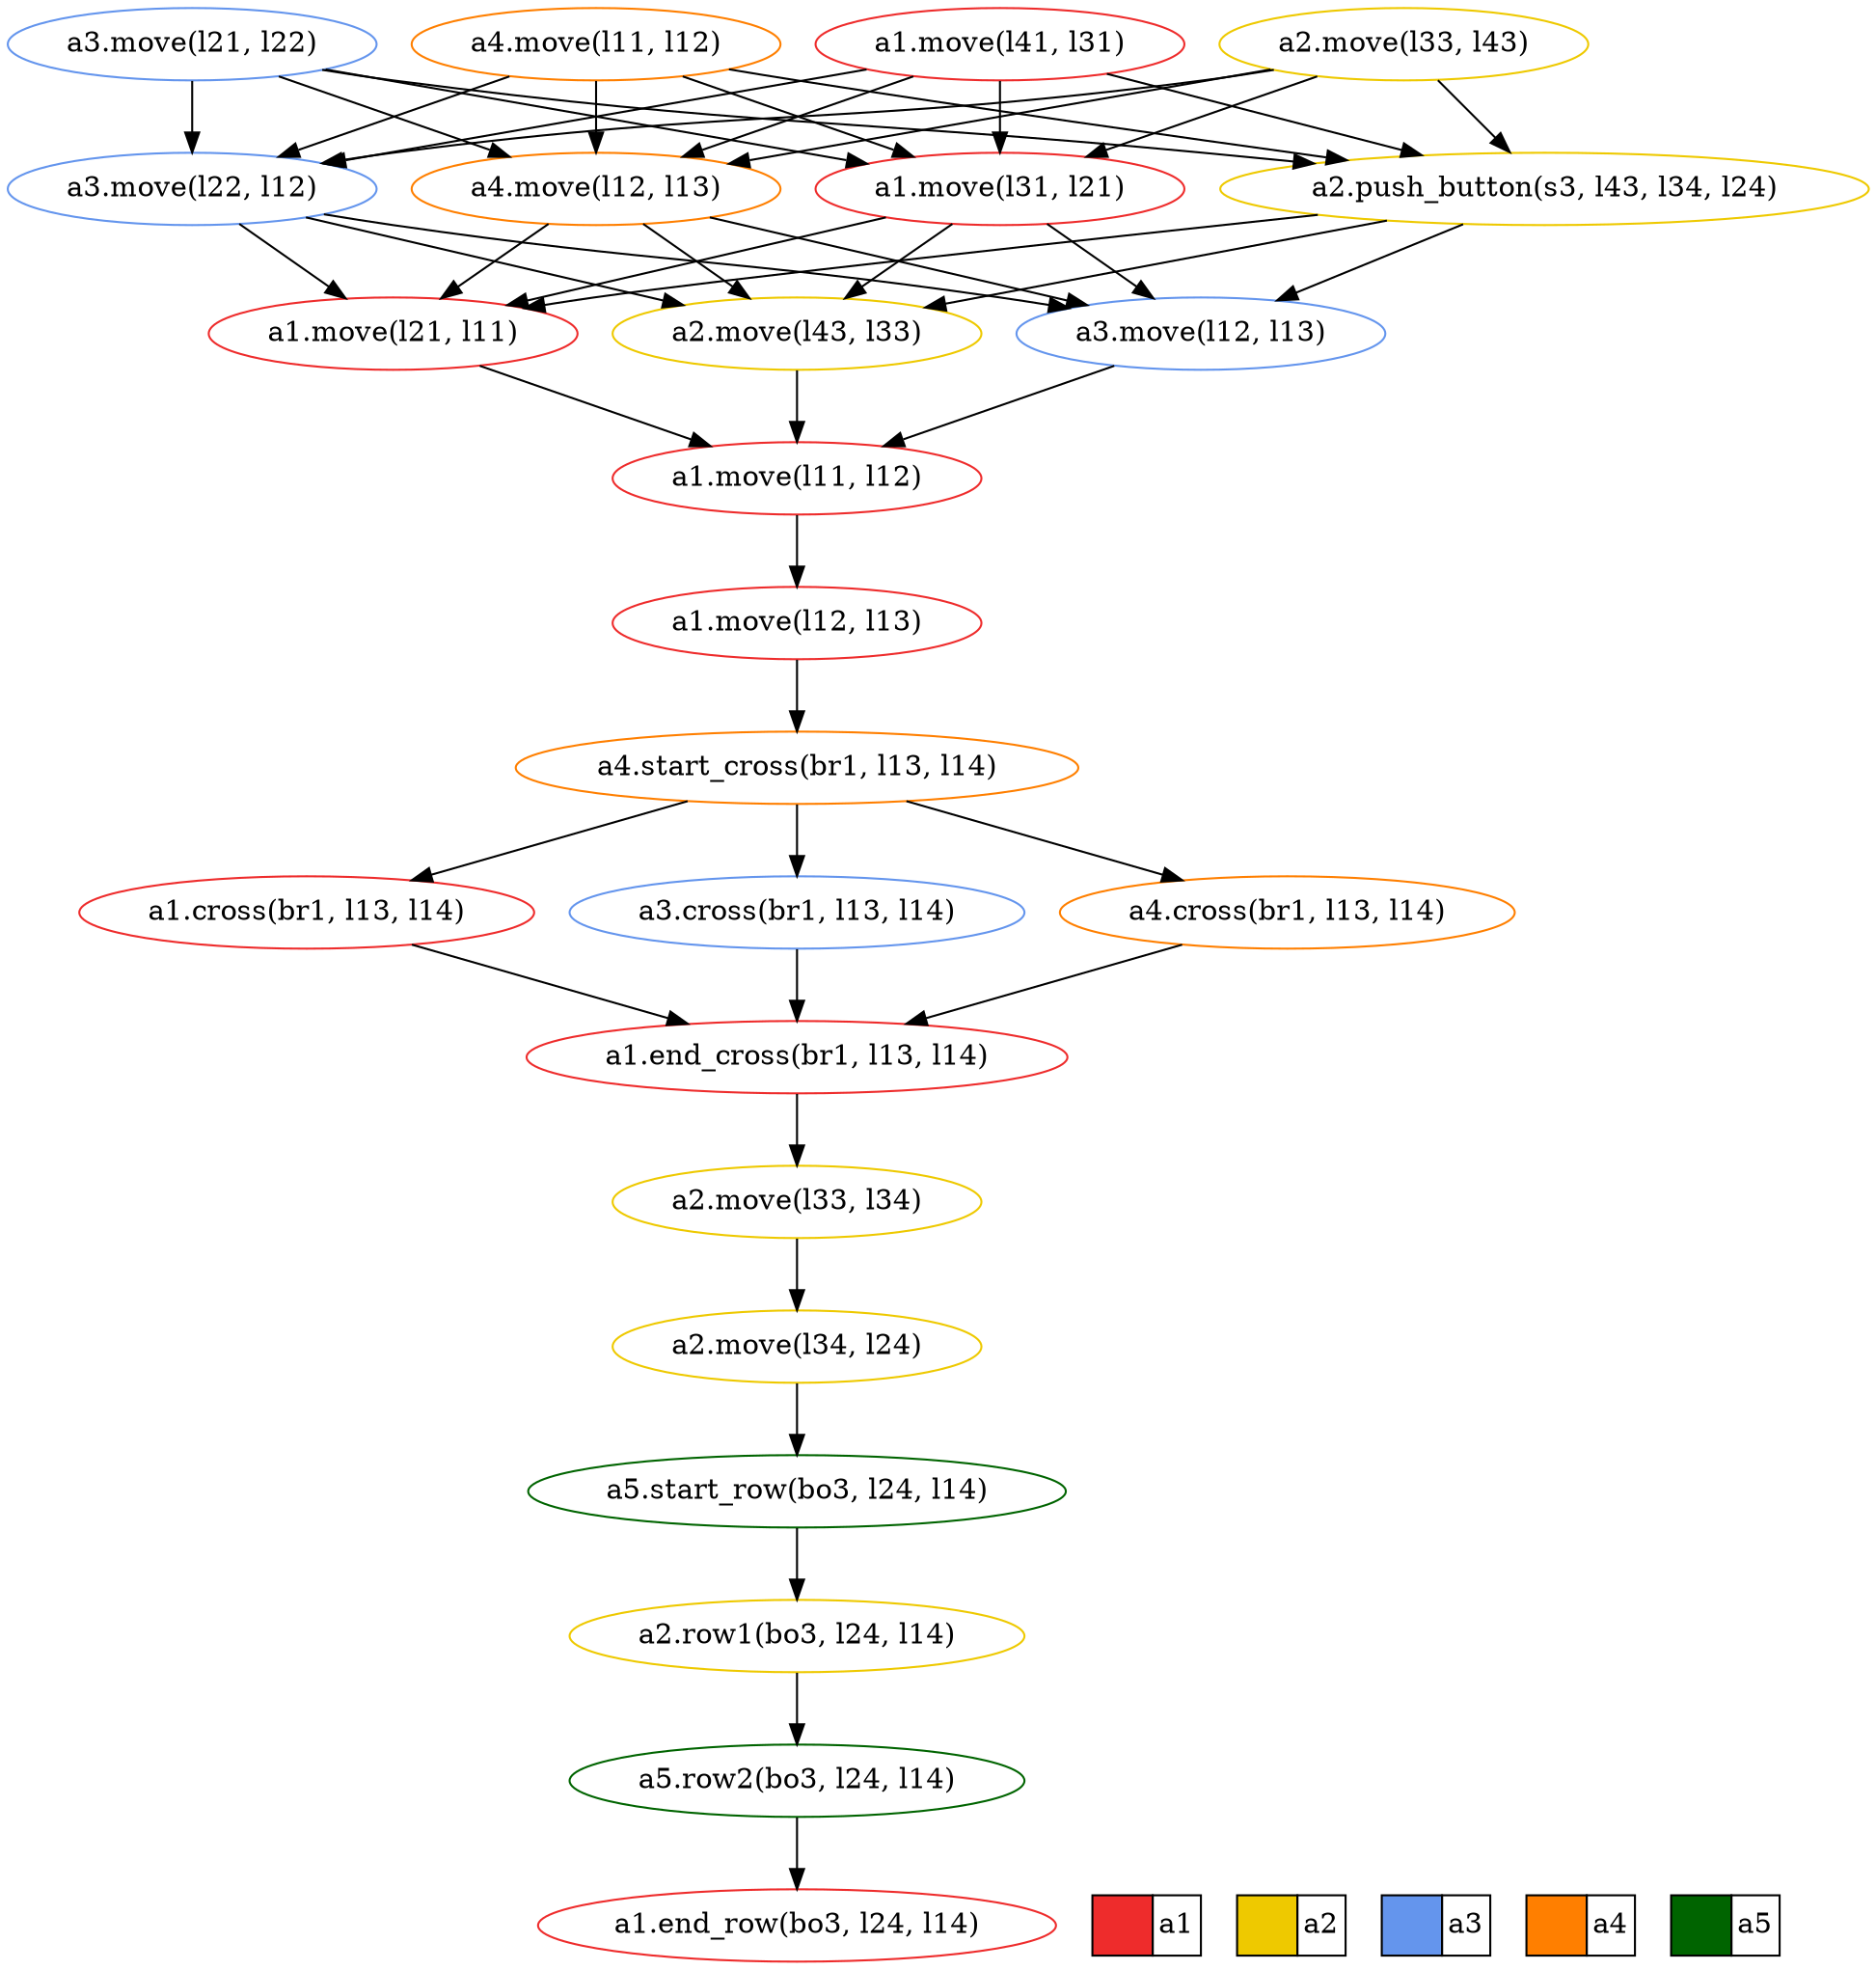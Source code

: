 digraph {
	"a1.move(l41, l31)" [color="firebrick2"]
	"a1.move(l41, l31)" -> "a1.move(l31, l21)"
	"a1.move(l41, l31)" -> "a2.push_button(s3, l43, l34, l24)"
	"a1.move(l41, l31)" -> "a3.move(l22, l12)"
	"a1.move(l41, l31)" -> "a4.move(l12, l13)"
	"a2.move(l33, l43)" [color="gold2"]
	"a2.move(l33, l43)" -> "a1.move(l31, l21)"
	"a2.move(l33, l43)" -> "a2.push_button(s3, l43, l34, l24)"
	"a2.move(l33, l43)" -> "a3.move(l22, l12)"
	"a2.move(l33, l43)" -> "a4.move(l12, l13)"
	"a3.move(l21, l22)" [color="cornflowerblue"]
	"a3.move(l21, l22)" -> "a1.move(l31, l21)"
	"a3.move(l21, l22)" -> "a2.push_button(s3, l43, l34, l24)"
	"a3.move(l21, l22)" -> "a3.move(l22, l12)"
	"a3.move(l21, l22)" -> "a4.move(l12, l13)"
	"a4.move(l11, l12)" [color="darkorange1"]
	"a4.move(l11, l12)" -> "a1.move(l31, l21)"
	"a4.move(l11, l12)" -> "a2.push_button(s3, l43, l34, l24)"
	"a4.move(l11, l12)" -> "a3.move(l22, l12)"
	"a4.move(l11, l12)" -> "a4.move(l12, l13)"
	"a1.move(l31, l21)" [color="firebrick2"]
	"a1.move(l31, l21)" -> "a1.move(l21, l11)"
	"a1.move(l31, l21)" -> "a2.move(l43, l33)"
	"a1.move(l31, l21)" -> "a3.move(l12, l13)"
	"a2.push_button(s3, l43, l34, l24)" [color="gold2"]
	"a2.push_button(s3, l43, l34, l24)" -> "a1.move(l21, l11)"
	"a2.push_button(s3, l43, l34, l24)" -> "a2.move(l43, l33)"
	"a2.push_button(s3, l43, l34, l24)" -> "a3.move(l12, l13)"
	"a3.move(l22, l12)" [color="cornflowerblue"]
	"a3.move(l22, l12)" -> "a1.move(l21, l11)"
	"a3.move(l22, l12)" -> "a2.move(l43, l33)"
	"a3.move(l22, l12)" -> "a3.move(l12, l13)"
	"a4.move(l12, l13)" [color="darkorange1"]
	"a4.move(l12, l13)" -> "a1.move(l21, l11)"
	"a4.move(l12, l13)" -> "a2.move(l43, l33)"
	"a4.move(l12, l13)" -> "a3.move(l12, l13)"
	"a1.move(l21, l11)" [color="firebrick2"]
	"a1.move(l21, l11)" -> "a1.move(l11, l12)"
	"a2.move(l43, l33)" [color="gold2"]
	"a2.move(l43, l33)" -> "a1.move(l11, l12)"
	"a3.move(l12, l13)" [color="cornflowerblue"]
	"a3.move(l12, l13)" -> "a1.move(l11, l12)"
	"a1.move(l11, l12)" [color="firebrick2"]
	"a1.move(l11, l12)" -> "a1.move(l12, l13)"
	"a1.move(l12, l13)" [color="firebrick2"]
	"a1.move(l12, l13)" -> "a4.start_cross(br1, l13, l14)"
	"a4.start_cross(br1, l13, l14)" [color="darkorange1"]
	"a4.start_cross(br1, l13, l14)" -> "a1.cross(br1, l13, l14)"
	"a4.start_cross(br1, l13, l14)" -> "a3.cross(br1, l13, l14)"
	"a4.start_cross(br1, l13, l14)" -> "a4.cross(br1, l13, l14)"
	"a1.cross(br1, l13, l14)" [color="firebrick2"]
	"a1.cross(br1, l13, l14)" -> "a1.end_cross(br1, l13, l14)"
	"a3.cross(br1, l13, l14)" [color="cornflowerblue"]
	"a3.cross(br1, l13, l14)" -> "a1.end_cross(br1, l13, l14)"
	"a4.cross(br1, l13, l14)" [color="darkorange1"]
	"a4.cross(br1, l13, l14)" -> "a1.end_cross(br1, l13, l14)"
	"a1.end_cross(br1, l13, l14)" [color="firebrick2"]
	"a1.end_cross(br1, l13, l14)" -> "a2.move(l33, l34)"
	"a2.move(l33, l34)" [color="gold2"]
	"a2.move(l33, l34)" -> "a2.move(l34, l24)"
	"a2.move(l34, l24)" [color="gold2"]
	"a2.move(l34, l24)" -> "a5.start_row(bo3, l24, l14)"
	"a5.start_row(bo3, l24, l14)" [color="darkgreen"]
	"a5.start_row(bo3, l24, l14)" -> "a2.row1(bo3, l24, l14)"
	"a2.row1(bo3, l24, l14)" [color="gold2"]
	"a2.row1(bo3, l24, l14)" -> "a5.row2(bo3, l24, l14)"
	"a5.row2(bo3, l24, l14)" [color="darkgreen"]
	"a5.row2(bo3, l24, l14)" -> "a1.end_row(bo3, l24, l14)"
	"a1.end_row(bo3, l24, l14)" [color="firebrick2"]
	// Legenda
	{
		rank = max;
		label="Legenda";
		labelloc="b";
		rankdir="LR";
		"a1" [shape=none, margin=0, label=<<TABLE BORDER="0" CELLBORDER="1" CELLSPACING="0"><TR><TD WIDTH="30" HEIGHT="30" ALIGN="CENTER" BGCOLOR="firebrick2"></TD><TD>a1</TD></TR></TABLE>>];
		"a2" [shape=none, margin=0, label=<<TABLE BORDER="0" CELLBORDER="1" CELLSPACING="0"><TR><TD WIDTH="30" HEIGHT="30" ALIGN="CENTER" BGCOLOR="gold2"></TD><TD>a2</TD></TR></TABLE>>];
		"a3" [shape=none, margin=0, label=<<TABLE BORDER="0" CELLBORDER="1" CELLSPACING="0"><TR><TD WIDTH="30" HEIGHT="30" ALIGN="CENTER" BGCOLOR="cornflowerblue"></TD><TD>a3</TD></TR></TABLE>>];
		"a4" [shape=none, margin=0, label=<<TABLE BORDER="0" CELLBORDER="1" CELLSPACING="0"><TR><TD WIDTH="30" HEIGHT="30" ALIGN="CENTER" BGCOLOR="darkorange1"></TD><TD>a4</TD></TR></TABLE>>];
		"a5" [shape=none, margin=0, label=<<TABLE BORDER="0" CELLBORDER="1" CELLSPACING="0"><TR><TD WIDTH="30" HEIGHT="30" ALIGN="CENTER" BGCOLOR="darkgreen"></TD><TD>a5</TD></TR></TABLE>>];
	}
}